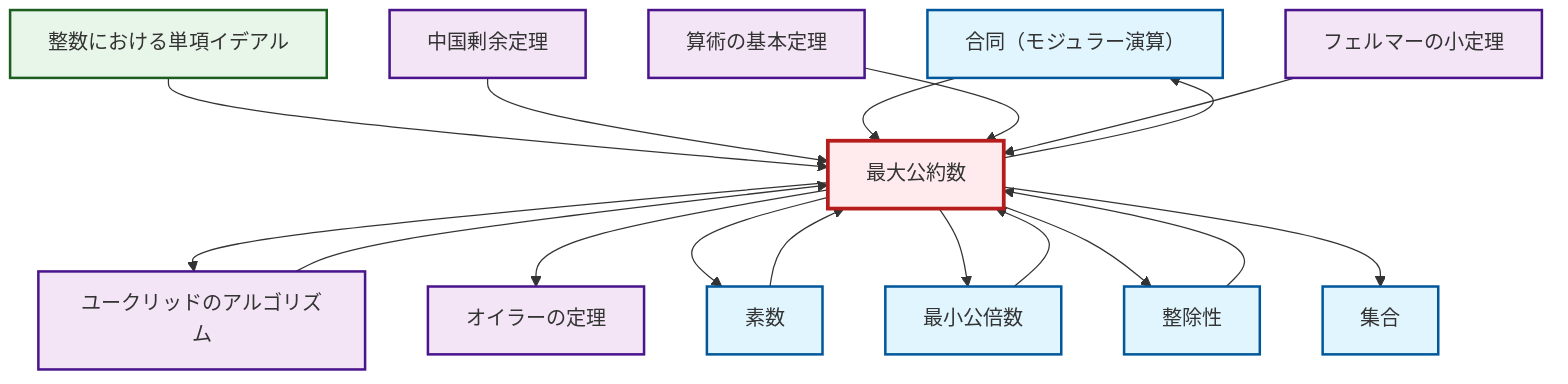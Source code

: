graph TD
    classDef definition fill:#e1f5fe,stroke:#01579b,stroke-width:2px
    classDef theorem fill:#f3e5f5,stroke:#4a148c,stroke-width:2px
    classDef axiom fill:#fff3e0,stroke:#e65100,stroke-width:2px
    classDef example fill:#e8f5e9,stroke:#1b5e20,stroke-width:2px
    classDef current fill:#ffebee,stroke:#b71c1c,stroke-width:3px
    def-congruence["合同（モジュラー演算）"]:::definition
    thm-fundamental-arithmetic["算術の基本定理"]:::theorem
    thm-euler["オイラーの定理"]:::theorem
    ex-principal-ideal["整数における単項イデアル"]:::example
    def-set["集合"]:::definition
    def-lcm["最小公倍数"]:::definition
    def-divisibility["整除性"]:::definition
    def-prime["素数"]:::definition
    thm-euclidean-algorithm["ユークリッドのアルゴリズム"]:::theorem
    thm-chinese-remainder["中国剰余定理"]:::theorem
    def-gcd["最大公約数"]:::definition
    thm-fermat-little["フェルマーの小定理"]:::theorem
    ex-principal-ideal --> def-gcd
    def-gcd --> thm-euclidean-algorithm
    def-prime --> def-gcd
    thm-chinese-remainder --> def-gcd
    def-congruence --> def-gcd
    def-gcd --> thm-euler
    def-divisibility --> def-gcd
    def-gcd --> def-prime
    def-gcd --> def-congruence
    def-gcd --> def-lcm
    thm-euclidean-algorithm --> def-gcd
    def-gcd --> def-divisibility
    thm-fundamental-arithmetic --> def-gcd
    def-lcm --> def-gcd
    def-gcd --> def-set
    thm-fermat-little --> def-gcd
    class def-gcd current